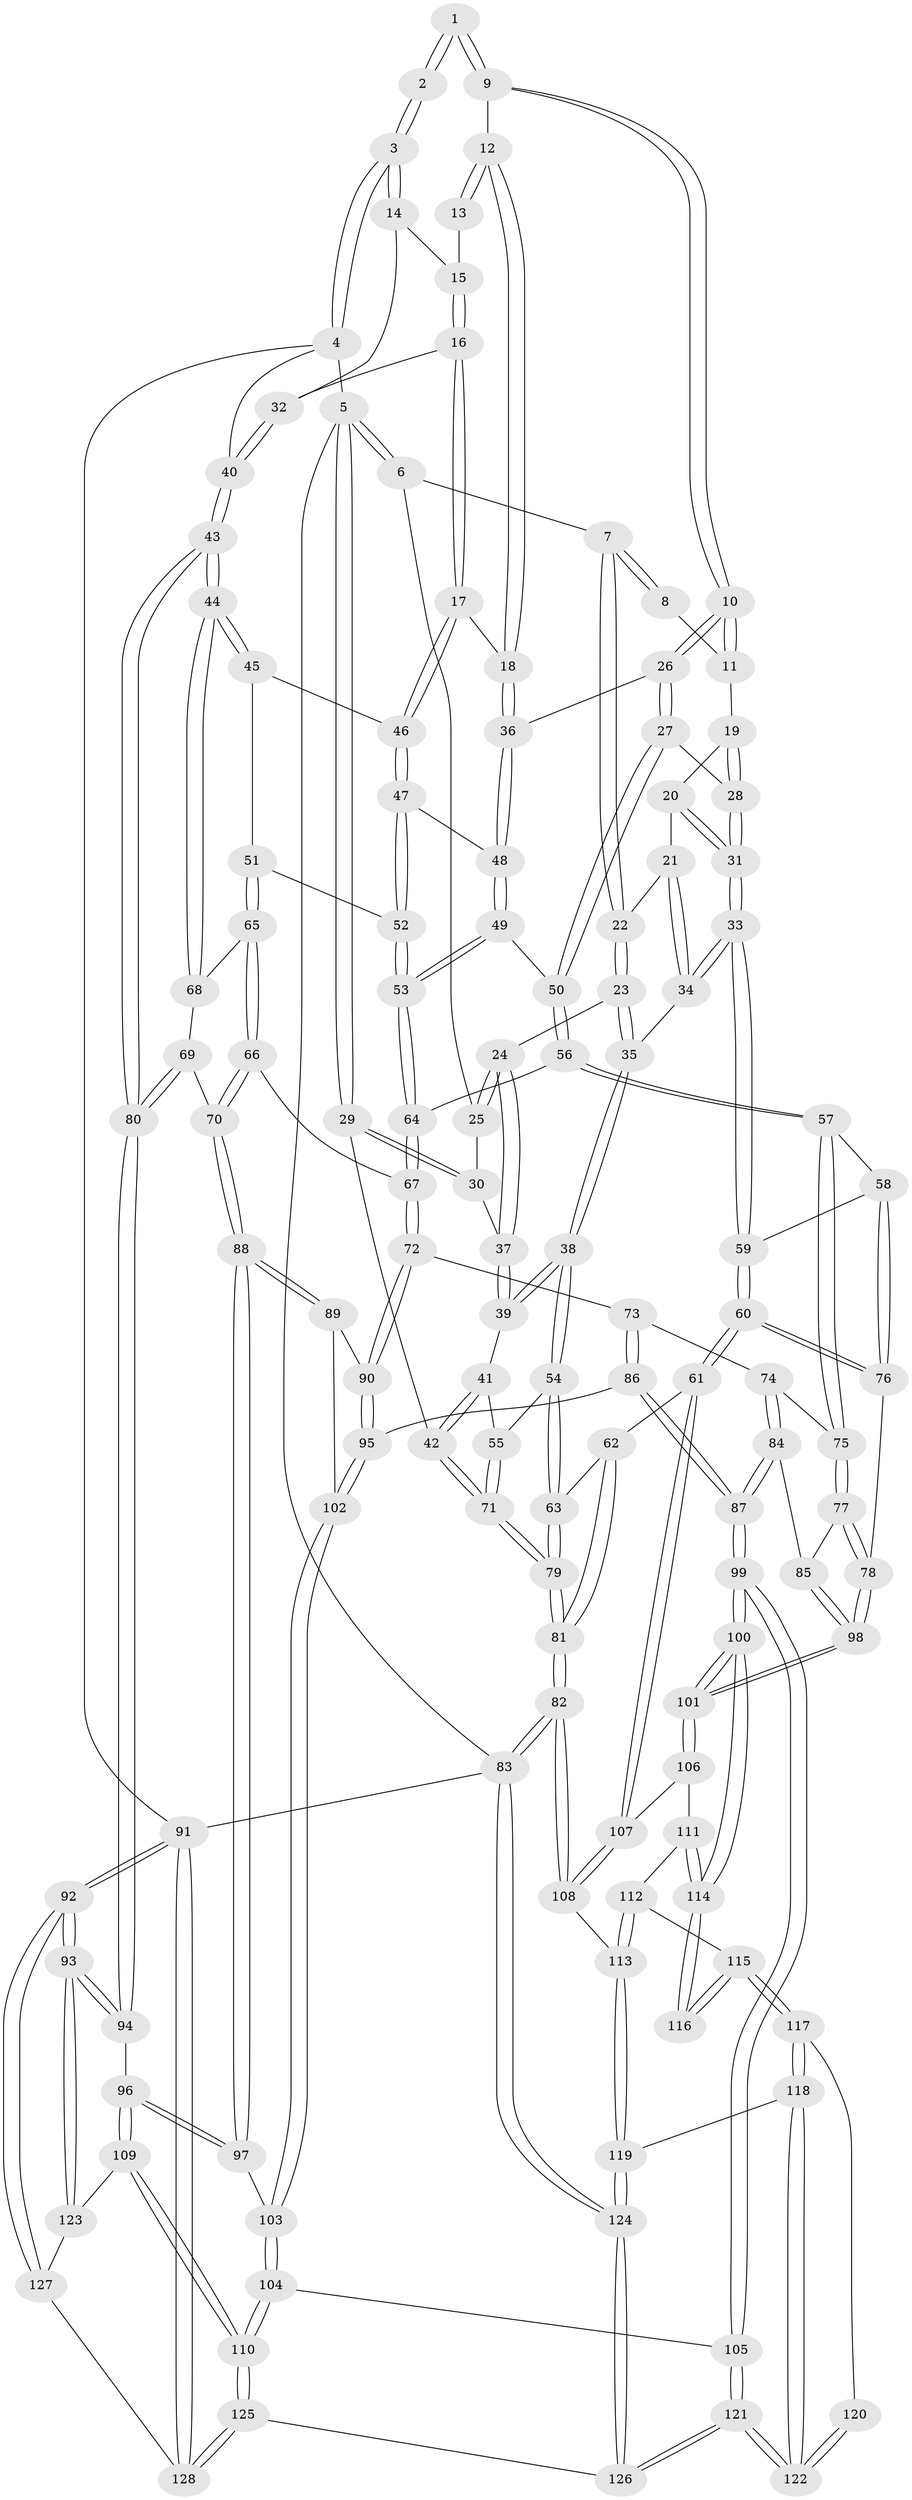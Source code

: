 // coarse degree distribution, {4: 0.38461538461538464, 3: 0.23076923076923078, 2: 0.10256410256410256, 5: 0.2564102564102564, 7: 0.02564102564102564}
// Generated by graph-tools (version 1.1) at 2025/38/03/04/25 23:38:27]
// undirected, 128 vertices, 317 edges
graph export_dot {
  node [color=gray90,style=filled];
  1 [pos="+0.5568969596899751+0"];
  2 [pos="+0.9764759486895606+0"];
  3 [pos="+1+0"];
  4 [pos="+1+0"];
  5 [pos="+0+0"];
  6 [pos="+0.147542706910494+0"];
  7 [pos="+0.20273655845880742+0"];
  8 [pos="+0.3211741376607251+0"];
  9 [pos="+0.5815347661543676+0"];
  10 [pos="+0.5245894571818606+0.15562046329879867"];
  11 [pos="+0.3883247070390265+0.019890107773983676"];
  12 [pos="+0.7195561867199732+0.07400451198475858"];
  13 [pos="+0.8031412181063595+0"];
  14 [pos="+0.9262701401459194+0.04538813127096686"];
  15 [pos="+0.811824921494309+0.05656887801376422"];
  16 [pos="+0.8121600329859214+0.16759399630918417"];
  17 [pos="+0.8099473250824513+0.16936739428096867"];
  18 [pos="+0.7411108807271513+0.15612863428822918"];
  19 [pos="+0.3729319247266022+0.06560596104535309"];
  20 [pos="+0.34568167785129406+0.08789264830036626"];
  21 [pos="+0.2998280195207414+0.09369000925309401"];
  22 [pos="+0.24565019910006614+0.05443756989343468"];
  23 [pos="+0.20637547147428498+0.14648362769154946"];
  24 [pos="+0.15982174787367098+0.14914190777789885"];
  25 [pos="+0.09555297319412509+0.019231363267266474"];
  26 [pos="+0.5239749456043014+0.1758636247159885"];
  27 [pos="+0.476597841813756+0.2136027853759835"];
  28 [pos="+0.44862487901414294+0.23485630098816035"];
  29 [pos="+0+0.14623704379788327"];
  30 [pos="+0.03806416450751216+0.13459596239890412"];
  31 [pos="+0.4275600858610974+0.25546316661825996"];
  32 [pos="+0.8547095436182552+0.1455177383272686"];
  33 [pos="+0.42237687252284906+0.26146608565337465"];
  34 [pos="+0.36421634967365374+0.2546633429419876"];
  35 [pos="+0.28192231831860287+0.2640928921674035"];
  36 [pos="+0.6444946381188216+0.2115751972538092"];
  37 [pos="+0.09373515701535766+0.18663329089702727"];
  38 [pos="+0.2593259175136209+0.28273448016671987"];
  39 [pos="+0.0925270366963534+0.22352449802450491"];
  40 [pos="+1+0.28444257121738653"];
  41 [pos="+0.05292280980983796+0.29197479288900746"];
  42 [pos="+0+0.2988740811329127"];
  43 [pos="+1+0.3663649373500632"];
  44 [pos="+1+0.3573958097557077"];
  45 [pos="+0.8668422797202351+0.2753996728274763"];
  46 [pos="+0.8207086280462763+0.20324106970969688"];
  47 [pos="+0.7438573678019247+0.31938515728151345"];
  48 [pos="+0.6599203109101293+0.2653711874757234"];
  49 [pos="+0.6396551404628763+0.3358159473968485"];
  50 [pos="+0.6242961723535303+0.3567913852954291"];
  51 [pos="+0.7957026447129103+0.3711628477057747"];
  52 [pos="+0.7708269434581244+0.36676467095652676"];
  53 [pos="+0.7349083474603192+0.391562035225641"];
  54 [pos="+0.17211692098268774+0.4188803537181073"];
  55 [pos="+0.12102975442886783+0.37487157683241273"];
  56 [pos="+0.5902516363373165+0.40940031208273225"];
  57 [pos="+0.5301283963417608+0.4284819671403728"];
  58 [pos="+0.5058141244435689+0.41011580048989815"];
  59 [pos="+0.42878777342192964+0.2867419696189727"];
  60 [pos="+0.26380765635464215+0.5516466476480578"];
  61 [pos="+0.25536546968322915+0.551564109335905"];
  62 [pos="+0.18971077733255196+0.47666457901821974"];
  63 [pos="+0.1740594811161022+0.4414489109453943"];
  64 [pos="+0.6936622294541701+0.4506427976041189"];
  65 [pos="+0.8033103597112129+0.38040531048167714"];
  66 [pos="+0.7567491122149143+0.5182512228985715"];
  67 [pos="+0.7134722593779852+0.5049239259738104"];
  68 [pos="+0.8146039358533315+0.3888614945741621"];
  69 [pos="+0.8667544581495519+0.4899998982446353"];
  70 [pos="+0.7952751679540755+0.5406920668020085"];
  71 [pos="+0+0.4445797506894816"];
  72 [pos="+0.66182586566887+0.5511819994084477"];
  73 [pos="+0.6032047363532286+0.5336340685687667"];
  74 [pos="+0.5649552193225049+0.5092894738992725"];
  75 [pos="+0.5308974192842109+0.4373843217718321"];
  76 [pos="+0.2856989751805663+0.5581298546421425"];
  77 [pos="+0.4612428383152132+0.5448902877013335"];
  78 [pos="+0.3274867926301495+0.5839293601153016"];
  79 [pos="+0+0.4893624311656069"];
  80 [pos="+1+0.4878742473759361"];
  81 [pos="+0+0.7048504318392226"];
  82 [pos="+0+0.7385952356957218"];
  83 [pos="+0+1"];
  84 [pos="+0.5323031743888171+0.5861102658328327"];
  85 [pos="+0.5049799652702817+0.5932209324924735"];
  86 [pos="+0.5809381202625241+0.6231234026829171"];
  87 [pos="+0.5728585349808463+0.6267480849664814"];
  88 [pos="+0.8096048036259325+0.6713774451598858"];
  89 [pos="+0.67290669892779+0.5958602308437919"];
  90 [pos="+0.6621068321197201+0.5659290173528985"];
  91 [pos="+1+1"];
  92 [pos="+1+1"];
  93 [pos="+1+0.7191505442291032"];
  94 [pos="+1+0.6274837067771928"];
  95 [pos="+0.5937263357816647+0.6221966079858252"];
  96 [pos="+0.8192203420525542+0.6802636169206288"];
  97 [pos="+0.8105439836749936+0.6737993654533617"];
  98 [pos="+0.4315217718852553+0.7098352815035412"];
  99 [pos="+0.52059817800055+0.8031686088866505"];
  100 [pos="+0.46480191478971356+0.7792847040717341"];
  101 [pos="+0.45058678652122847+0.7576565376404785"];
  102 [pos="+0.650268254859267+0.6528798058787786"];
  103 [pos="+0.661665261705103+0.7197968394639801"];
  104 [pos="+0.5653850827479318+0.8199129134754737"];
  105 [pos="+0.523207724998445+0.8051859539776929"];
  106 [pos="+0.19944793849047773+0.7394131090276969"];
  107 [pos="+0.1716105614400004+0.6928254848027828"];
  108 [pos="+0+0.7384836134663242"];
  109 [pos="+0.8171341876804952+0.8375462539670343"];
  110 [pos="+0.6186290956773293+0.8791720928548581"];
  111 [pos="+0.2111783650324407+0.7824930106218698"];
  112 [pos="+0.2148468446204665+0.7997509669259005"];
  113 [pos="+0.1407812666713679+0.8801525771146637"];
  114 [pos="+0.4617151724547457+0.7812616972816474"];
  115 [pos="+0.2301163291889642+0.8159139464081019"];
  116 [pos="+0.45155066091162255+0.7882542369316665"];
  117 [pos="+0.2844826376863132+0.9133398617199868"];
  118 [pos="+0.277887425373049+0.9531930708504837"];
  119 [pos="+0.14162485057305632+0.9037597792601343"];
  120 [pos="+0.43586134466861154+0.8023976546006425"];
  121 [pos="+0.31683926353953906+1"];
  122 [pos="+0.3069042513594924+1"];
  123 [pos="+0.8658540077830944+0.8802148259506987"];
  124 [pos="+0+1"];
  125 [pos="+0.6696169578484433+1"];
  126 [pos="+0.3167141150422563+1"];
  127 [pos="+0.8659274136399682+0.8815798612439668"];
  128 [pos="+0.7537794185915666+1"];
  1 -- 2;
  1 -- 2;
  1 -- 9;
  1 -- 9;
  2 -- 3;
  2 -- 3;
  3 -- 4;
  3 -- 4;
  3 -- 14;
  3 -- 14;
  4 -- 5;
  4 -- 40;
  4 -- 91;
  5 -- 6;
  5 -- 6;
  5 -- 29;
  5 -- 29;
  5 -- 83;
  6 -- 7;
  6 -- 25;
  7 -- 8;
  7 -- 8;
  7 -- 22;
  7 -- 22;
  8 -- 11;
  9 -- 10;
  9 -- 10;
  9 -- 12;
  10 -- 11;
  10 -- 11;
  10 -- 26;
  10 -- 26;
  11 -- 19;
  12 -- 13;
  12 -- 13;
  12 -- 18;
  12 -- 18;
  13 -- 15;
  14 -- 15;
  14 -- 32;
  15 -- 16;
  15 -- 16;
  16 -- 17;
  16 -- 17;
  16 -- 32;
  17 -- 18;
  17 -- 46;
  17 -- 46;
  18 -- 36;
  18 -- 36;
  19 -- 20;
  19 -- 28;
  19 -- 28;
  20 -- 21;
  20 -- 31;
  20 -- 31;
  21 -- 22;
  21 -- 34;
  21 -- 34;
  22 -- 23;
  22 -- 23;
  23 -- 24;
  23 -- 35;
  23 -- 35;
  24 -- 25;
  24 -- 25;
  24 -- 37;
  24 -- 37;
  25 -- 30;
  26 -- 27;
  26 -- 27;
  26 -- 36;
  27 -- 28;
  27 -- 50;
  27 -- 50;
  28 -- 31;
  28 -- 31;
  29 -- 30;
  29 -- 30;
  29 -- 42;
  30 -- 37;
  31 -- 33;
  31 -- 33;
  32 -- 40;
  32 -- 40;
  33 -- 34;
  33 -- 34;
  33 -- 59;
  33 -- 59;
  34 -- 35;
  35 -- 38;
  35 -- 38;
  36 -- 48;
  36 -- 48;
  37 -- 39;
  37 -- 39;
  38 -- 39;
  38 -- 39;
  38 -- 54;
  38 -- 54;
  39 -- 41;
  40 -- 43;
  40 -- 43;
  41 -- 42;
  41 -- 42;
  41 -- 55;
  42 -- 71;
  42 -- 71;
  43 -- 44;
  43 -- 44;
  43 -- 80;
  43 -- 80;
  44 -- 45;
  44 -- 45;
  44 -- 68;
  44 -- 68;
  45 -- 46;
  45 -- 51;
  46 -- 47;
  46 -- 47;
  47 -- 48;
  47 -- 52;
  47 -- 52;
  48 -- 49;
  48 -- 49;
  49 -- 50;
  49 -- 53;
  49 -- 53;
  50 -- 56;
  50 -- 56;
  51 -- 52;
  51 -- 65;
  51 -- 65;
  52 -- 53;
  52 -- 53;
  53 -- 64;
  53 -- 64;
  54 -- 55;
  54 -- 63;
  54 -- 63;
  55 -- 71;
  55 -- 71;
  56 -- 57;
  56 -- 57;
  56 -- 64;
  57 -- 58;
  57 -- 75;
  57 -- 75;
  58 -- 59;
  58 -- 76;
  58 -- 76;
  59 -- 60;
  59 -- 60;
  60 -- 61;
  60 -- 61;
  60 -- 76;
  60 -- 76;
  61 -- 62;
  61 -- 107;
  61 -- 107;
  62 -- 63;
  62 -- 81;
  62 -- 81;
  63 -- 79;
  63 -- 79;
  64 -- 67;
  64 -- 67;
  65 -- 66;
  65 -- 66;
  65 -- 68;
  66 -- 67;
  66 -- 70;
  66 -- 70;
  67 -- 72;
  67 -- 72;
  68 -- 69;
  69 -- 70;
  69 -- 80;
  69 -- 80;
  70 -- 88;
  70 -- 88;
  71 -- 79;
  71 -- 79;
  72 -- 73;
  72 -- 90;
  72 -- 90;
  73 -- 74;
  73 -- 86;
  73 -- 86;
  74 -- 75;
  74 -- 84;
  74 -- 84;
  75 -- 77;
  75 -- 77;
  76 -- 78;
  77 -- 78;
  77 -- 78;
  77 -- 85;
  78 -- 98;
  78 -- 98;
  79 -- 81;
  79 -- 81;
  80 -- 94;
  80 -- 94;
  81 -- 82;
  81 -- 82;
  82 -- 83;
  82 -- 83;
  82 -- 108;
  82 -- 108;
  83 -- 124;
  83 -- 124;
  83 -- 91;
  84 -- 85;
  84 -- 87;
  84 -- 87;
  85 -- 98;
  85 -- 98;
  86 -- 87;
  86 -- 87;
  86 -- 95;
  87 -- 99;
  87 -- 99;
  88 -- 89;
  88 -- 89;
  88 -- 97;
  88 -- 97;
  89 -- 90;
  89 -- 102;
  90 -- 95;
  90 -- 95;
  91 -- 92;
  91 -- 92;
  91 -- 128;
  91 -- 128;
  92 -- 93;
  92 -- 93;
  92 -- 127;
  92 -- 127;
  93 -- 94;
  93 -- 94;
  93 -- 123;
  93 -- 123;
  94 -- 96;
  95 -- 102;
  95 -- 102;
  96 -- 97;
  96 -- 97;
  96 -- 109;
  96 -- 109;
  97 -- 103;
  98 -- 101;
  98 -- 101;
  99 -- 100;
  99 -- 100;
  99 -- 105;
  99 -- 105;
  100 -- 101;
  100 -- 101;
  100 -- 114;
  100 -- 114;
  101 -- 106;
  101 -- 106;
  102 -- 103;
  102 -- 103;
  103 -- 104;
  103 -- 104;
  104 -- 105;
  104 -- 110;
  104 -- 110;
  105 -- 121;
  105 -- 121;
  106 -- 107;
  106 -- 111;
  107 -- 108;
  107 -- 108;
  108 -- 113;
  109 -- 110;
  109 -- 110;
  109 -- 123;
  110 -- 125;
  110 -- 125;
  111 -- 112;
  111 -- 114;
  111 -- 114;
  112 -- 113;
  112 -- 113;
  112 -- 115;
  113 -- 119;
  113 -- 119;
  114 -- 116;
  114 -- 116;
  115 -- 116;
  115 -- 116;
  115 -- 117;
  115 -- 117;
  117 -- 118;
  117 -- 118;
  117 -- 120;
  118 -- 119;
  118 -- 122;
  118 -- 122;
  119 -- 124;
  119 -- 124;
  120 -- 122;
  120 -- 122;
  121 -- 122;
  121 -- 122;
  121 -- 126;
  121 -- 126;
  123 -- 127;
  124 -- 126;
  124 -- 126;
  125 -- 126;
  125 -- 128;
  125 -- 128;
  127 -- 128;
}
